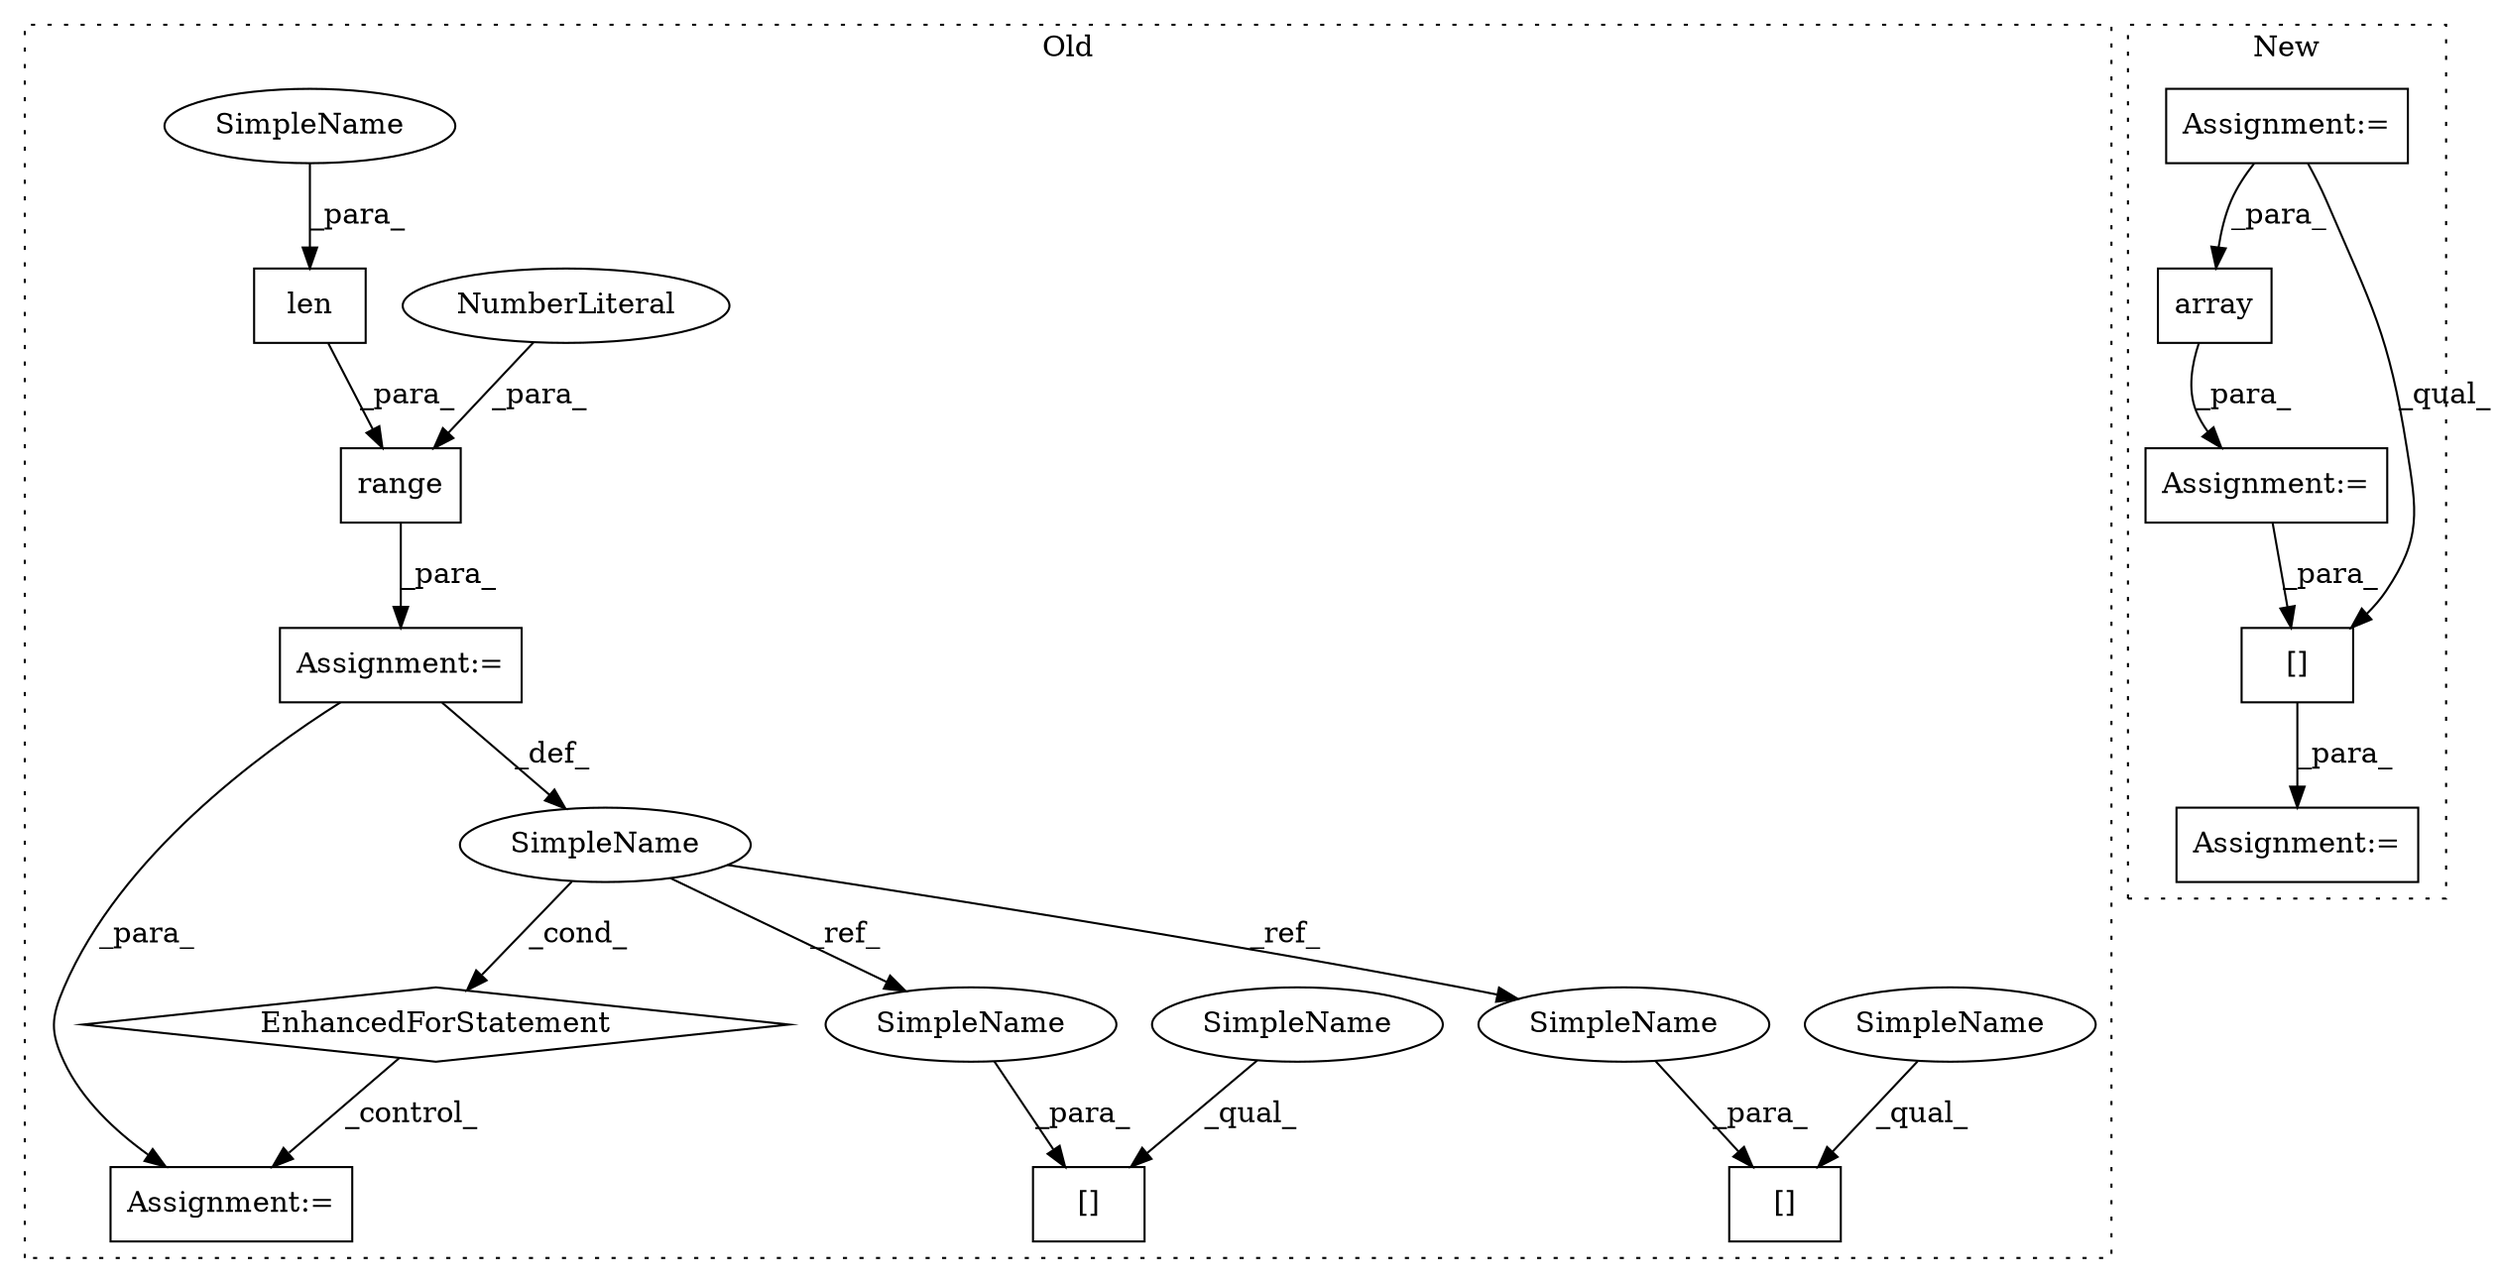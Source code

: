 digraph G {
subgraph cluster0 {
1 [label="range" a="32" s="5235,5254" l="6,1" shape="box"];
3 [label="Assignment:=" a="7" s="5166,5255" l="57,2" shape="box"];
5 [label="EnhancedForStatement" a="70" s="5166,5255" l="57,2" shape="diamond"];
6 [label="[]" a="2" s="5507,5519" l="7,1" shape="box"];
7 [label="SimpleName" a="42" s="5227" l="5" shape="ellipse"];
8 [label="Assignment:=" a="7" s="5700" l="1" shape="box"];
10 [label="len" a="32" s="5243,5253" l="4,1" shape="box"];
11 [label="NumberLiteral" a="34" s="5241" l="1" shape="ellipse"];
12 [label="[]" a="2" s="5267,5279" l="7,1" shape="box"];
15 [label="SimpleName" a="42" s="5267" l="6" shape="ellipse"];
16 [label="SimpleName" a="42" s="5507" l="6" shape="ellipse"];
17 [label="SimpleName" a="42" s="5247" l="6" shape="ellipse"];
18 [label="SimpleName" a="42" s="5274" l="5" shape="ellipse"];
19 [label="SimpleName" a="42" s="5514" l="5" shape="ellipse"];
label = "Old";
style="dotted";
}
subgraph cluster1 {
2 [label="array" a="32" s="5603,5622" l="6,1" shape="box"];
4 [label="Assignment:=" a="7" s="5583" l="1" shape="box"];
9 [label="Assignment:=" a="7" s="5151" l="1" shape="box"];
13 [label="[]" a="2" s="5646,5669" l="14,1" shape="box"];
14 [label="Assignment:=" a="7" s="5645" l="1" shape="box"];
label = "New";
style="dotted";
}
1 -> 3 [label="_para_"];
2 -> 4 [label="_para_"];
3 -> 8 [label="_para_"];
3 -> 7 [label="_def_"];
4 -> 13 [label="_para_"];
5 -> 8 [label="_control_"];
7 -> 19 [label="_ref_"];
7 -> 5 [label="_cond_"];
7 -> 18 [label="_ref_"];
9 -> 2 [label="_para_"];
9 -> 13 [label="_qual_"];
10 -> 1 [label="_para_"];
11 -> 1 [label="_para_"];
13 -> 14 [label="_para_"];
15 -> 12 [label="_qual_"];
16 -> 6 [label="_qual_"];
17 -> 10 [label="_para_"];
18 -> 12 [label="_para_"];
19 -> 6 [label="_para_"];
}
